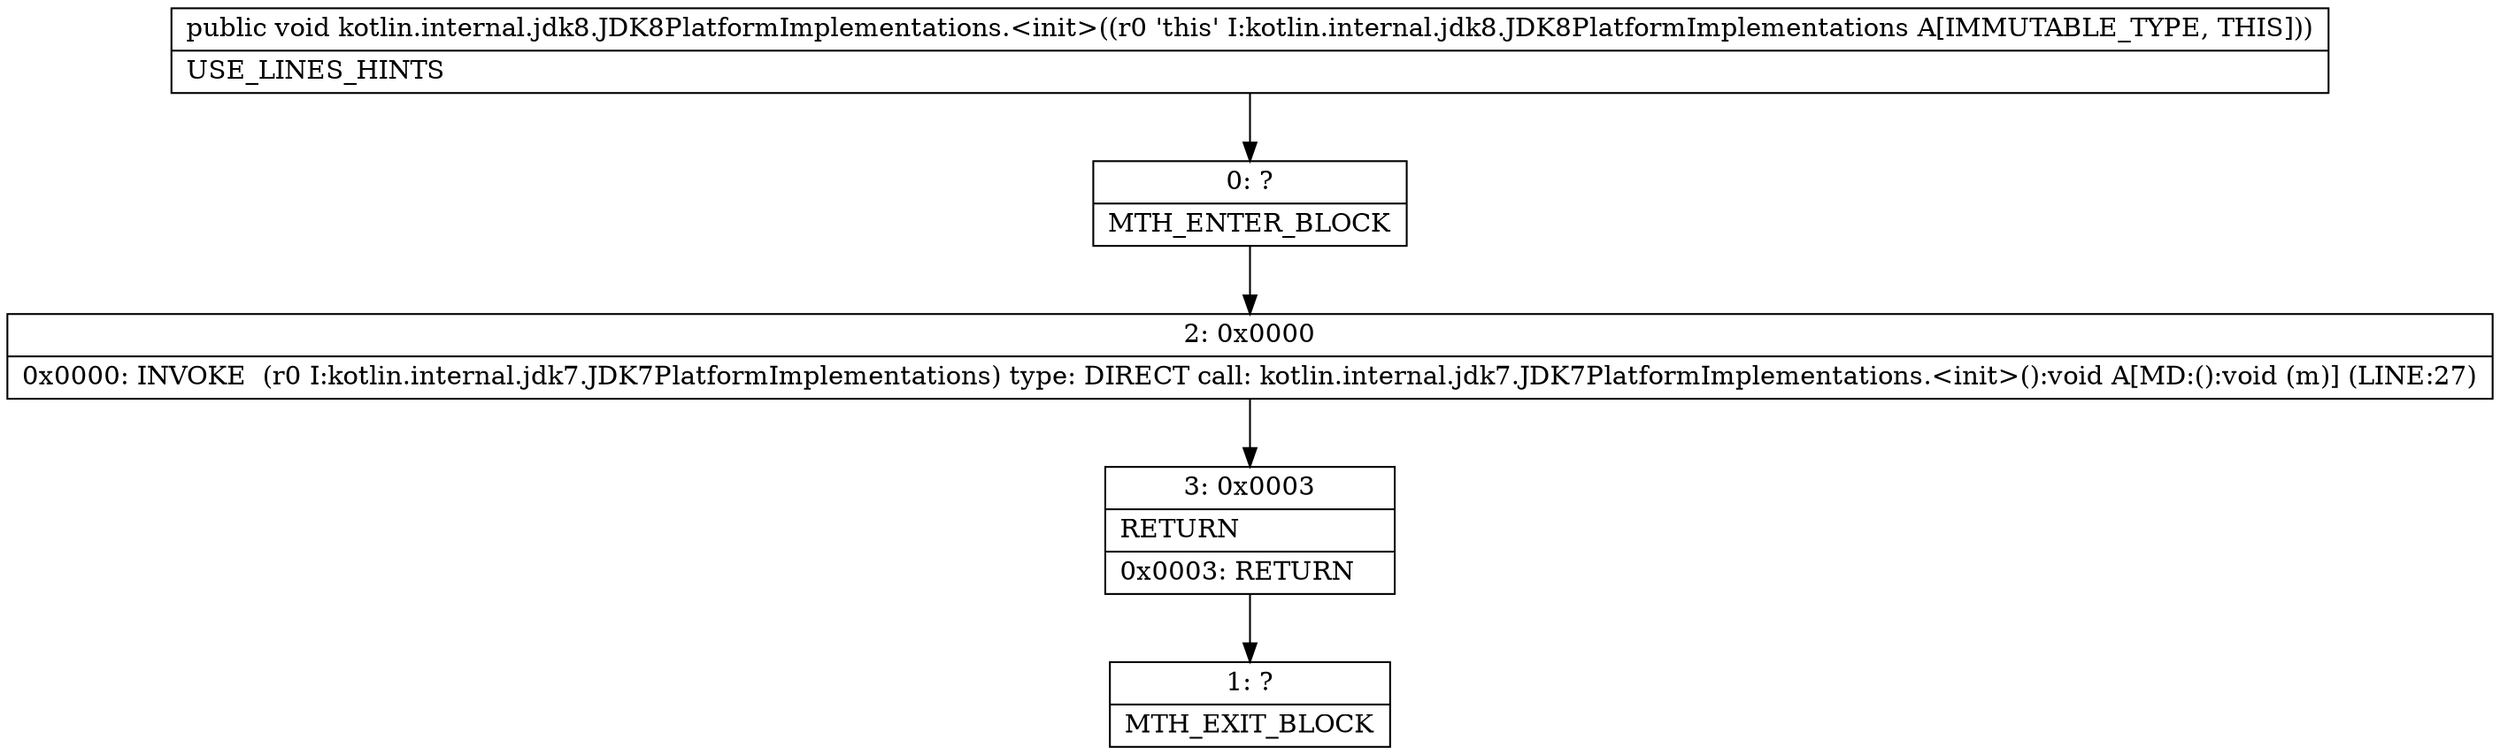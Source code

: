digraph "CFG forkotlin.internal.jdk8.JDK8PlatformImplementations.\<init\>()V" {
Node_0 [shape=record,label="{0\:\ ?|MTH_ENTER_BLOCK\l}"];
Node_2 [shape=record,label="{2\:\ 0x0000|0x0000: INVOKE  (r0 I:kotlin.internal.jdk7.JDK7PlatformImplementations) type: DIRECT call: kotlin.internal.jdk7.JDK7PlatformImplementations.\<init\>():void A[MD:():void (m)] (LINE:27)\l}"];
Node_3 [shape=record,label="{3\:\ 0x0003|RETURN\l|0x0003: RETURN   \l}"];
Node_1 [shape=record,label="{1\:\ ?|MTH_EXIT_BLOCK\l}"];
MethodNode[shape=record,label="{public void kotlin.internal.jdk8.JDK8PlatformImplementations.\<init\>((r0 'this' I:kotlin.internal.jdk8.JDK8PlatformImplementations A[IMMUTABLE_TYPE, THIS]))  | USE_LINES_HINTS\l}"];
MethodNode -> Node_0;Node_0 -> Node_2;
Node_2 -> Node_3;
Node_3 -> Node_1;
}

